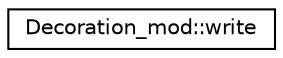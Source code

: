 digraph "Graphical Class Hierarchy"
{
 // LATEX_PDF_SIZE
  edge [fontname="Helvetica",fontsize="10",labelfontname="Helvetica",labelfontsize="10"];
  node [fontname="Helvetica",fontsize="10",shape=record];
  rankdir="LR";
  Node0 [label="Decoration_mod::write",height=0.2,width=0.4,color="black", fillcolor="white", style="filled",URL="$interfaceDecoration__mod_1_1write.html",tooltip="Write a decorated assumed length character or 2D matrix to the output."];
}
